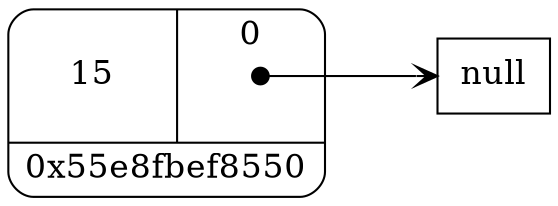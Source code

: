 digraph ll {
	node [shape=Mrecord, fontsize=16];
	rankdir=LR;
	edge [tailclip=false];
ranksep=.75;
	nodo1 [height = 0.015, width = 0.03,label="{ {<data> 15 } | <ref> 0\n\n\n} | <actual> 0x55e8fbef8550 "];
	null[shape=box];

	nodo1:ref:c -> null [arrowtail=dot, arrowhead=vee, dir=both];
}
